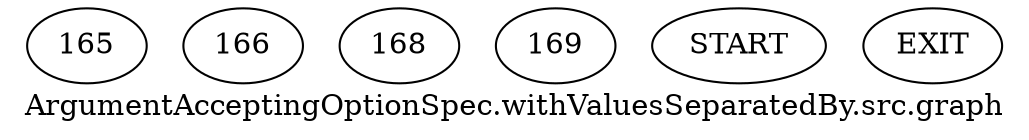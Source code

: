 /* --------------------------------------------------- */
/* Generated by Dr. Garbage Control Flow Graph Factory */
/* http://www.drgarbage.com                            */
/* Version: 4.5.0.201508311741                         */
/* Retrieved on: 2019-12-21 09:09:42.652               */
/* --------------------------------------------------- */
digraph "ArgumentAcceptingOptionSpec.withValuesSeparatedBy.src.graph" {
 graph [label="ArgumentAcceptingOptionSpec.withValuesSeparatedBy.src.graph"];
 2 [label="165" ]
 3 [label="166" ]
 4 [label="168" ]
 5 [label="169" ]
 6 [label="START" ]
 7 [label="EXIT" ]
 6  2
 2  3
 2  4
 4  5
 3  7
 5  7
}
